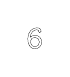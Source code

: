   \begin{scope}[shift={(-9.651, 7.422)}]
    \path[draw=black,line width=0.003cm] (9.829, -7.334).. controls (9.829, -7.286) and (9.792, -7.248) .. (9.745, -7.248).. controls (9.723, -7.248) and (9.701, -7.255) .. (9.682, -7.273).. controls (9.688, -7.213) and (9.728, -7.178) .. (9.765, -7.178).. controls (9.78, -7.178) and (9.786, -7.183) .. (9.788, -7.185).. controls (9.786, -7.187) and (9.784, -7.19) .. (9.784, -7.197).. controls (9.784, -7.208) and (9.792, -7.216) .. (9.803, -7.216).. controls (9.813, -7.216) and (9.822, -7.209) .. (9.822, -7.196).. controls (9.822, -7.175) and (9.807, -7.153) .. (9.766, -7.153).. controls (9.709, -7.153) and (9.652, -7.204) .. (9.652, -7.289).. controls (9.652, -7.39) and (9.7, -7.42) .. (9.742, -7.42).. controls (9.788, -7.42) and (9.829, -7.385) .. (9.829, -7.334) -- cycle(9.8, -7.334).. controls (9.8, -7.371) and (9.772, -7.395) .. (9.742, -7.395).. controls (9.714, -7.395) and (9.697, -7.374) .. (9.689, -7.348).. controls (9.685, -7.338) and (9.686, -7.328) .. (9.686, -7.322).. controls (9.686, -7.296) and (9.711, -7.274) .. (9.743, -7.274).. controls (9.777, -7.274) and (9.8, -7.303) .. (9.8, -7.334) -- cycle;



  \end{scope}
